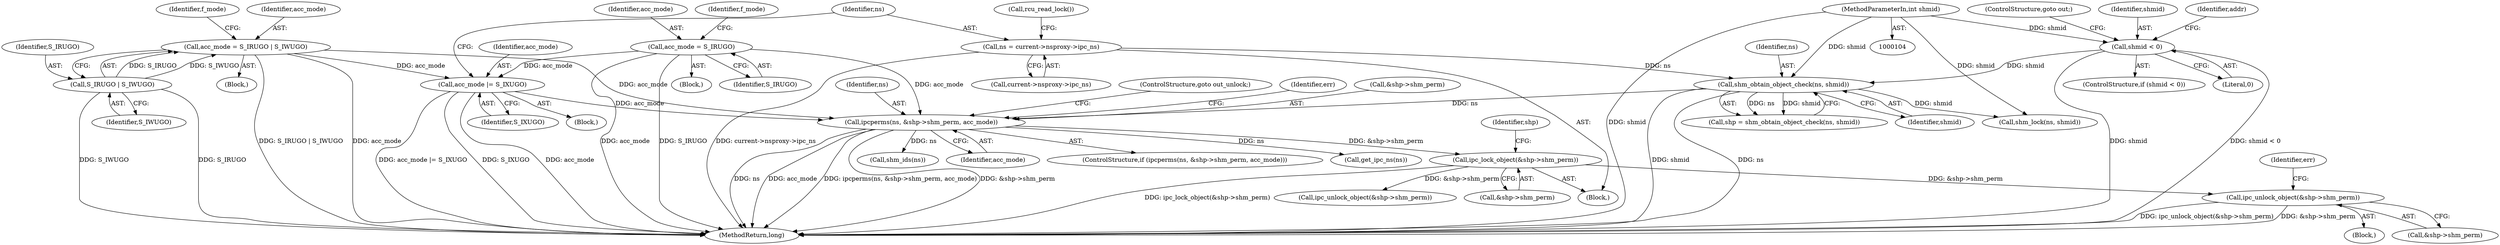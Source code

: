 digraph "0_linux_a399b29dfbaaaf91162b2dc5a5875dd51bbfa2a1_0@pointer" {
"1000280" [label="(Call,ipc_unlock_object(&shp->shm_perm))"];
"1000268" [label="(Call,ipc_lock_object(&shp->shm_perm))"];
"1000251" [label="(Call,ipcperms(ns, &shp->shm_perm, acc_mode))"];
"1000234" [label="(Call,shm_obtain_object_check(ns, shmid))"];
"1000224" [label="(Call,ns = current->nsproxy->ipc_ns)"];
"1000132" [label="(Call,shmid < 0)"];
"1000105" [label="(MethodParameterIn,int shmid)"];
"1000190" [label="(Call,acc_mode = S_IRUGO)"];
"1000221" [label="(Call,acc_mode |= S_IXUGO)"];
"1000203" [label="(Call,acc_mode = S_IRUGO | S_IWUGO)"];
"1000205" [label="(Call,S_IRUGO | S_IWUGO)"];
"1000251" [label="(Call,ipcperms(ns, &shp->shm_perm, acc_mode))"];
"1000258" [label="(ControlStructure,goto out_unlock;)"];
"1000393" [label="(Call,get_ipc_ns(ns))"];
"1000133" [label="(Identifier,shmid)"];
"1000552" [label="(MethodReturn,long)"];
"1000110" [label="(Block,)"];
"1000236" [label="(Identifier,shmid)"];
"1000276" [label="(Identifier,shp)"];
"1000203" [label="(Call,acc_mode = S_IRUGO | S_IWUGO)"];
"1000190" [label="(Call,acc_mode = S_IRUGO)"];
"1000231" [label="(Call,rcu_read_lock())"];
"1000139" [label="(Identifier,addr)"];
"1000223" [label="(Identifier,S_IXUGO)"];
"1000192" [label="(Identifier,S_IRUGO)"];
"1000312" [label="(Call,ipc_unlock_object(&shp->shm_perm))"];
"1000260" [label="(Identifier,err)"];
"1000279" [label="(Block,)"];
"1000217" [label="(Block,)"];
"1000204" [label="(Identifier,acc_mode)"];
"1000269" [label="(Call,&shp->shm_perm)"];
"1000514" [label="(Call,shm_ids(ns))"];
"1000224" [label="(Call,ns = current->nsproxy->ipc_ns)"];
"1000268" [label="(Call,ipc_lock_object(&shp->shm_perm))"];
"1000135" [label="(ControlStructure,goto out;)"];
"1000132" [label="(Call,shmid < 0)"];
"1000286" [label="(Identifier,err)"];
"1000257" [label="(Identifier,acc_mode)"];
"1000197" [label="(Block,)"];
"1000250" [label="(ControlStructure,if (ipcperms(ns, &shp->shm_perm, acc_mode)))"];
"1000235" [label="(Identifier,ns)"];
"1000186" [label="(Block,)"];
"1000222" [label="(Identifier,acc_mode)"];
"1000280" [label="(Call,ipc_unlock_object(&shp->shm_perm))"];
"1000253" [label="(Call,&shp->shm_perm)"];
"1000225" [label="(Identifier,ns)"];
"1000281" [label="(Call,&shp->shm_perm)"];
"1000221" [label="(Call,acc_mode |= S_IXUGO)"];
"1000234" [label="(Call,shm_obtain_object_check(ns, shmid))"];
"1000131" [label="(ControlStructure,if (shmid < 0))"];
"1000191" [label="(Identifier,acc_mode)"];
"1000209" [label="(Identifier,f_mode)"];
"1000207" [label="(Identifier,S_IWUGO)"];
"1000206" [label="(Identifier,S_IRUGO)"];
"1000205" [label="(Call,S_IRUGO | S_IWUGO)"];
"1000226" [label="(Call,current->nsproxy->ipc_ns)"];
"1000519" [label="(Call,shm_lock(ns, shmid))"];
"1000232" [label="(Call,shp = shm_obtain_object_check(ns, shmid))"];
"1000134" [label="(Literal,0)"];
"1000105" [label="(MethodParameterIn,int shmid)"];
"1000194" [label="(Identifier,f_mode)"];
"1000252" [label="(Identifier,ns)"];
"1000280" -> "1000279"  [label="AST: "];
"1000280" -> "1000281"  [label="CFG: "];
"1000281" -> "1000280"  [label="AST: "];
"1000286" -> "1000280"  [label="CFG: "];
"1000280" -> "1000552"  [label="DDG: ipc_unlock_object(&shp->shm_perm)"];
"1000280" -> "1000552"  [label="DDG: &shp->shm_perm"];
"1000268" -> "1000280"  [label="DDG: &shp->shm_perm"];
"1000268" -> "1000110"  [label="AST: "];
"1000268" -> "1000269"  [label="CFG: "];
"1000269" -> "1000268"  [label="AST: "];
"1000276" -> "1000268"  [label="CFG: "];
"1000268" -> "1000552"  [label="DDG: ipc_lock_object(&shp->shm_perm)"];
"1000251" -> "1000268"  [label="DDG: &shp->shm_perm"];
"1000268" -> "1000312"  [label="DDG: &shp->shm_perm"];
"1000251" -> "1000250"  [label="AST: "];
"1000251" -> "1000257"  [label="CFG: "];
"1000252" -> "1000251"  [label="AST: "];
"1000253" -> "1000251"  [label="AST: "];
"1000257" -> "1000251"  [label="AST: "];
"1000258" -> "1000251"  [label="CFG: "];
"1000260" -> "1000251"  [label="CFG: "];
"1000251" -> "1000552"  [label="DDG: ipcperms(ns, &shp->shm_perm, acc_mode)"];
"1000251" -> "1000552"  [label="DDG: &shp->shm_perm"];
"1000251" -> "1000552"  [label="DDG: ns"];
"1000251" -> "1000552"  [label="DDG: acc_mode"];
"1000234" -> "1000251"  [label="DDG: ns"];
"1000190" -> "1000251"  [label="DDG: acc_mode"];
"1000221" -> "1000251"  [label="DDG: acc_mode"];
"1000203" -> "1000251"  [label="DDG: acc_mode"];
"1000251" -> "1000393"  [label="DDG: ns"];
"1000251" -> "1000514"  [label="DDG: ns"];
"1000234" -> "1000232"  [label="AST: "];
"1000234" -> "1000236"  [label="CFG: "];
"1000235" -> "1000234"  [label="AST: "];
"1000236" -> "1000234"  [label="AST: "];
"1000232" -> "1000234"  [label="CFG: "];
"1000234" -> "1000552"  [label="DDG: shmid"];
"1000234" -> "1000552"  [label="DDG: ns"];
"1000234" -> "1000232"  [label="DDG: ns"];
"1000234" -> "1000232"  [label="DDG: shmid"];
"1000224" -> "1000234"  [label="DDG: ns"];
"1000132" -> "1000234"  [label="DDG: shmid"];
"1000105" -> "1000234"  [label="DDG: shmid"];
"1000234" -> "1000519"  [label="DDG: shmid"];
"1000224" -> "1000110"  [label="AST: "];
"1000224" -> "1000226"  [label="CFG: "];
"1000225" -> "1000224"  [label="AST: "];
"1000226" -> "1000224"  [label="AST: "];
"1000231" -> "1000224"  [label="CFG: "];
"1000224" -> "1000552"  [label="DDG: current->nsproxy->ipc_ns"];
"1000132" -> "1000131"  [label="AST: "];
"1000132" -> "1000134"  [label="CFG: "];
"1000133" -> "1000132"  [label="AST: "];
"1000134" -> "1000132"  [label="AST: "];
"1000135" -> "1000132"  [label="CFG: "];
"1000139" -> "1000132"  [label="CFG: "];
"1000132" -> "1000552"  [label="DDG: shmid < 0"];
"1000132" -> "1000552"  [label="DDG: shmid"];
"1000105" -> "1000132"  [label="DDG: shmid"];
"1000105" -> "1000104"  [label="AST: "];
"1000105" -> "1000552"  [label="DDG: shmid"];
"1000105" -> "1000519"  [label="DDG: shmid"];
"1000190" -> "1000186"  [label="AST: "];
"1000190" -> "1000192"  [label="CFG: "];
"1000191" -> "1000190"  [label="AST: "];
"1000192" -> "1000190"  [label="AST: "];
"1000194" -> "1000190"  [label="CFG: "];
"1000190" -> "1000552"  [label="DDG: acc_mode"];
"1000190" -> "1000552"  [label="DDG: S_IRUGO"];
"1000190" -> "1000221"  [label="DDG: acc_mode"];
"1000221" -> "1000217"  [label="AST: "];
"1000221" -> "1000223"  [label="CFG: "];
"1000222" -> "1000221"  [label="AST: "];
"1000223" -> "1000221"  [label="AST: "];
"1000225" -> "1000221"  [label="CFG: "];
"1000221" -> "1000552"  [label="DDG: acc_mode |= S_IXUGO"];
"1000221" -> "1000552"  [label="DDG: S_IXUGO"];
"1000221" -> "1000552"  [label="DDG: acc_mode"];
"1000203" -> "1000221"  [label="DDG: acc_mode"];
"1000203" -> "1000197"  [label="AST: "];
"1000203" -> "1000205"  [label="CFG: "];
"1000204" -> "1000203"  [label="AST: "];
"1000205" -> "1000203"  [label="AST: "];
"1000209" -> "1000203"  [label="CFG: "];
"1000203" -> "1000552"  [label="DDG: S_IRUGO | S_IWUGO"];
"1000203" -> "1000552"  [label="DDG: acc_mode"];
"1000205" -> "1000203"  [label="DDG: S_IRUGO"];
"1000205" -> "1000203"  [label="DDG: S_IWUGO"];
"1000205" -> "1000207"  [label="CFG: "];
"1000206" -> "1000205"  [label="AST: "];
"1000207" -> "1000205"  [label="AST: "];
"1000205" -> "1000552"  [label="DDG: S_IRUGO"];
"1000205" -> "1000552"  [label="DDG: S_IWUGO"];
}
